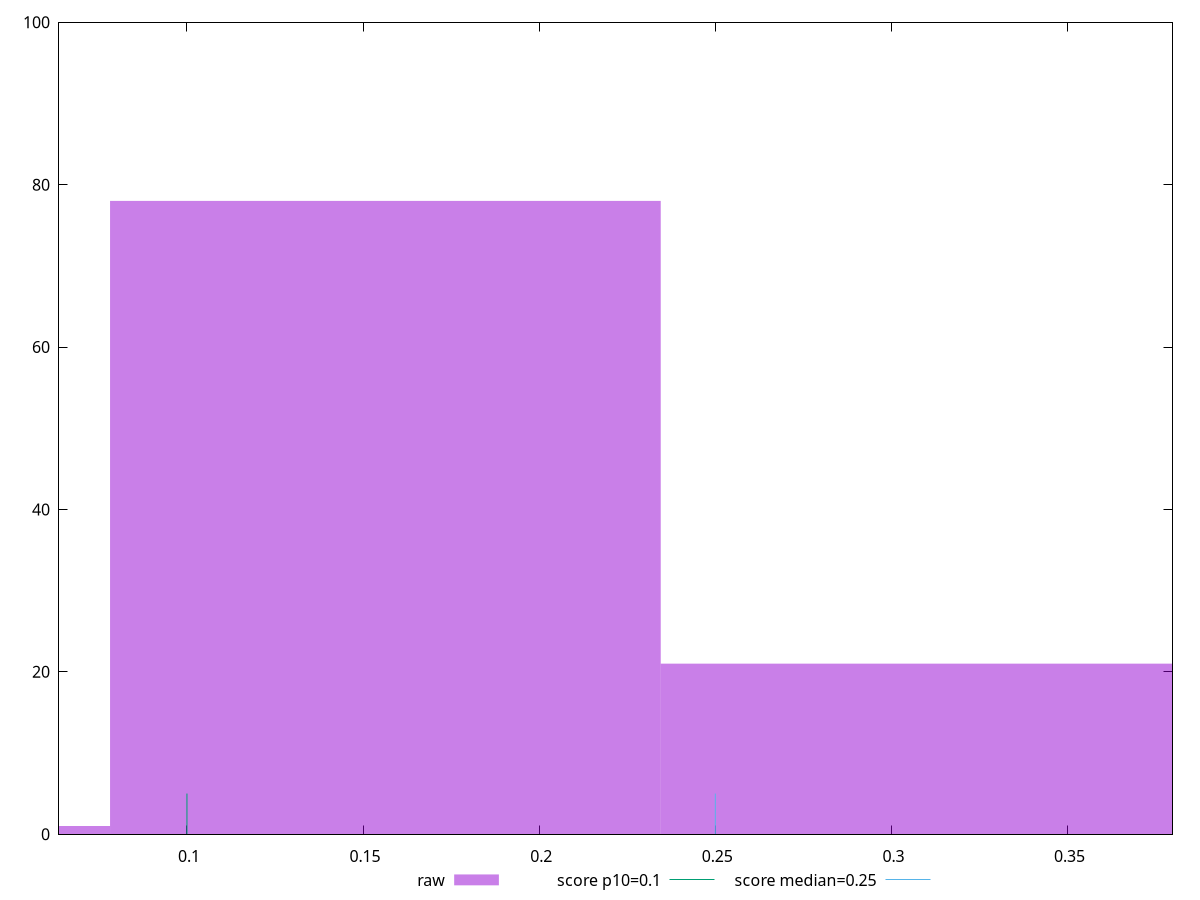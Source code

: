 reset

$raw <<EOF
0.15633932926226074 78
0.3126786585245215 21
0 1
EOF

set key outside below
set boxwidth 0.15633932926226074
set xrange [0.0636767578125:0.3797997665405274]
set yrange [0:100]
set style fill transparent solid 0.5 noborder

set parametric
set terminal svg size 640, 490 enhanced background rgb 'white'
set output "report_00007_2020-12-11T15:55:29.892Z/cumulative-layout-shift/samples/pages+cached+noadtech/raw/histogram.svg"

plot $raw title "raw" with boxes, \
     0.1,t title "score p10=0.1", \
     0.25,t title "score median=0.25"

reset
